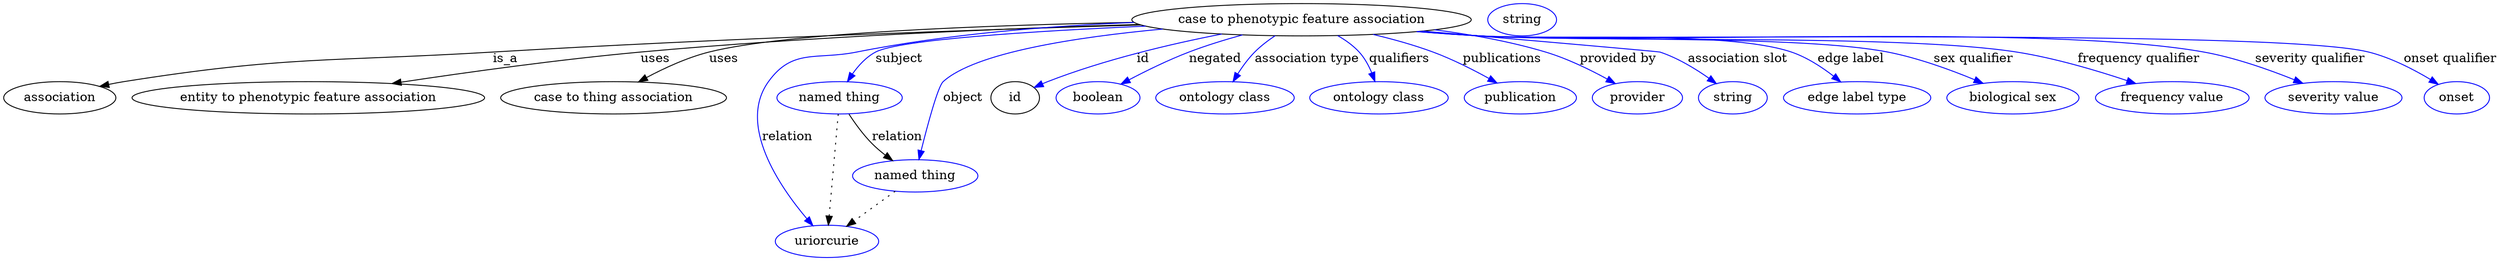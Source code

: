 digraph {
	graph [bb="0,0,2264.3,283"];
	node [label="\N"];
	"case to phenotypic feature association"	 [height=0.5,
		label="case to phenotypic feature association",
		pos="1181,265",
		width=4.026];
	association	 [height=0.5,
		pos="50.046,178",
		width=1.3902];
	"case to phenotypic feature association" -> association	 [label=is_a,
		lp="448.05,221.5",
		pos="e,86.894,190.26 1040.7,260.39 891.02,254.97 647.09,244.67 437.05,229 291.38,218.13 253.32,224.45 110.05,196 105.67,195.13 101.15,\
194.08 96.652,192.92"];
	"entity to phenotypic feature association"	 [height=0.5,
		pos="268.05,178",
		width=4.1524];
	"case to phenotypic feature association" -> "entity to phenotypic feature association"	 [label=uses,
		lp="571.05,221.5",
		pos="e,343.06,193.61 1038.9,261.45 912.57,257.18 723.03,248.05 559.05,229 489.21,220.89 410.73,206.84 352.89,195.54"];
	"case to thing association"	 [height=0.5,
		pos="532.05,178",
		width=2.69];
	"case to phenotypic feature association" -> "case to thing association"	 [label=uses,
		lp="631.05,221.5",
		pos="e,555.01,195.5 1042.8,259.48 889.44,252.84 658.43,241.06 619.05,229 599.27,222.95 579.22,211.62 563.36,201.18"];
	subject	 [color=blue,
		height=0.5,
		label="named thing",
		pos="740.05,178",
		width=1.5346];
	"case to phenotypic feature association" -> subject	 [color=blue,
		label=subject,
		lp="797.55,221.5",
		pos="e,748.49,196.03 1046,258.39 938.14,252.21 801.27,241.98 778.05,229 768.04,223.41 759.9,213.96 753.76,204.71",
		style=solid];
	relation	 [color=blue,
		height=0.5,
		label=uriorcurie,
		pos="727.05,18",
		width=1.2638];
	"case to phenotypic feature association" -> relation	 [color=blue,
		label=relation,
		lp="688.05,134.5",
		pos="e,713.38,35.171 1047.6,257.96 944.64,251.73 811.19,241.65 758.05,229 719.83,219.9 698.04,228.55 676.05,196 643.73,148.16 681.86,\
79.833 707.5,43.314",
		style=solid];
	object	 [color=blue,
		height=0.5,
		label="named thing",
		pos="810.05,91",
		width=1.5346];
	"case to phenotypic feature association" -> object	 [color=blue,
		label=object,
		lp="857.05,178",
		pos="e,814.21,109.37 1063.7,254.37 978.26,244.28 872.18,226.08 840.05,196 834.34,190.66 823.55,148.7 816.59,119.47",
		style=solid];
	id	 [height=0.5,
		pos="910.05,178",
		width=0.75];
	"case to phenotypic feature association" -> id	 [color=blue,
		label=id,
		lp="1040.5,221.5",
		pos="e,931.53,189.32 1112.3,249.14 1064.7,237.12 1000.3,218.79 946.05,196 944.26,195.25 942.43,194.45 940.6,193.62",
		style=solid];
	negated	 [color=blue,
		height=0.5,
		label=boolean,
		pos="993.05,178",
		width=1.0652];
	"case to phenotypic feature association" -> negated	 [color=blue,
		label=negated,
		lp="1106.5,221.5",
		pos="e,1016.8,192.41 1131.6,248.06 1116.5,242.44 1099.9,235.86 1085,229 1064.9,219.7 1043.2,207.74 1025.9,197.74",
		style=solid];
	"association type"	 [color=blue,
		height=0.5,
		label="ontology class",
		pos="1111,178",
		width=1.7151];
	"case to phenotypic feature association" -> "association type"	 [color=blue,
		label="association type",
		lp="1186,221.5",
		pos="e,1120.2,195.8 1159.3,246.95 1153.4,241.49 1147.2,235.28 1142,229 1135.9,221.54 1130.2,212.77 1125.3,204.63",
		style=solid];
	qualifiers	 [color=blue,
		height=0.5,
		label="ontology class",
		pos="1252,178",
		width=1.7151];
	"case to phenotypic feature association" -> qualifiers	 [color=blue,
		label=qualifiers,
		lp="1265,221.5",
		pos="e,1246.8,196.26 1210.5,247.29 1217.5,242.05 1224.6,235.86 1230,229 1235.5,222.13 1239.9,213.71 1243.2,205.69",
		style=solid];
	publications	 [color=blue,
		height=0.5,
		label=publication,
		pos="1382,178",
		width=1.3902];
	"case to phenotypic feature association" -> publications	 [color=blue,
		label=publications,
		lp="1358.5,221.5",
		pos="e,1358.1,194.03 1241.7,248.6 1259.2,243.14 1278.2,236.5 1295,229 1313.6,220.74 1333.3,209.47 1349.2,199.63",
		style=solid];
	"provided by"	 [color=blue,
		height=0.5,
		label=provider,
		pos="1490,178",
		width=1.1193];
	"case to phenotypic feature association" -> "provided by"	 [color=blue,
		label="provided by",
		lp="1462,221.5",
		pos="e,1467.5,193.03 1292.7,253.47 1326.5,248.08 1363.3,240.27 1396,229 1418,221.44 1441,209.07 1458.7,198.42",
		style=solid];
	"association slot"	 [color=blue,
		height=0.5,
		label=string,
		pos="1579,178",
		width=0.84854];
	"case to phenotypic feature association" -> "association slot"	 [color=blue,
		label="association slot",
		lp="1572,221.5",
		pos="e,1561.2,192.78 1286,252.54 1302.1,250.66 1318.5,248.76 1334,247 1407.3,238.69 1429.5,253.47 1499,229 1518.5,222.15 1538.1,209.77 \
1553,198.93",
		style=solid];
	"edge label"	 [color=blue,
		height=0.5,
		label="edge label type",
		pos="1692,178",
		width=1.7873];
	"case to phenotypic feature association" -> "edge label"	 [color=blue,
		label="edge label",
		lp="1675,221.5",
		pos="e,1673.2,195.27 1283.4,252.18 1300.3,250.29 1317.7,248.48 1334,247 1397,241.3 1558.3,249.69 1618,229 1635.3,223.04 1652.2,211.91 \
1665.5,201.56",
		style=solid];
	"sex qualifier"	 [color=blue,
		height=0.5,
		label="biological sex",
		pos="1834,178",
		width=1.661];
	"case to phenotypic feature association" -> "sex qualifier"	 [color=blue,
		label="sex qualifier",
		lp="1788,221.5",
		pos="e,1803.7,193.57 1282.6,252.06 1299.7,250.16 1317.4,248.38 1334,247 1499.4,233.3 1544.9,264.42 1707,229 1737.4,222.38 1769.8,209.23 \
1794.3,197.94",
		style=solid];
	"frequency qualifier"	 [color=blue,
		height=0.5,
		label="frequency value",
		pos="1979,178",
		width=1.8776];
	"case to phenotypic feature association" -> "frequency qualifier"	 [color=blue,
		label="frequency qualifier",
		lp="1934,221.5",
		pos="e,1943,193.26 1281.8,251.98 1299.2,250.07 1317.1,248.3 1334,247 1443.1,238.6 1718.4,248.5 1826,229 1863.2,222.27 1903.7,208.47 1933.7,\
196.92",
		style=solid];
	"severity qualifier"	 [color=blue,
		height=0.5,
		label="severity value",
		pos="2124,178",
		width=1.661];
	"case to phenotypic feature association" -> "severity qualifier"	 [color=blue,
		label="severity qualifier",
		lp="2086.5,221.5",
		pos="e,2092.7,193.38 1280.9,251.94 1298.6,250.01 1316.8,248.25 1334,247 1479.5,236.47 1847,257.34 1990,229 2022.6,222.56 2057.5,209.02 \
2083.5,197.51",
		style=solid];
	"onset qualifier"	 [color=blue,
		height=0.5,
		label=onset,
		pos="2235,178",
		width=0.81243];
	"case to phenotypic feature association" -> "onset qualifier"	 [color=blue,
		label="onset qualifier",
		lp="2212.5,221.5",
		pos="e,2215.5,191.63 1280.9,251.87 1298.6,249.94 1316.8,248.2 1334,247 1423.1,240.78 2050.6,251.18 2137,229 2162.1,222.57 2188,208.75 \
2206.8,197.12",
		style=solid];
	subject -> relation	 [pos="e,728.53,36.223 738.58,159.96 736.34,132.35 732.03,79.375 729.36,46.525",
		style=dotted];
	subject -> object	 [label=relation,
		lp="796.05,134.5",
		pos="e,791.98,108.39 751.32,160 757.86,149.98 766.47,137.47 775.05,127 778.13,123.24 781.53,119.4 784.97,115.71"];
	object -> relation	 [pos="e,745.91,34.588 790.8,74.069 779.72,64.326 765.64,51.941 753.53,41.291",
		style=dotted];
	association_id	 [color=blue,
		height=0.5,
		label=string,
		pos="1374,265",
		width=0.84854];
}
